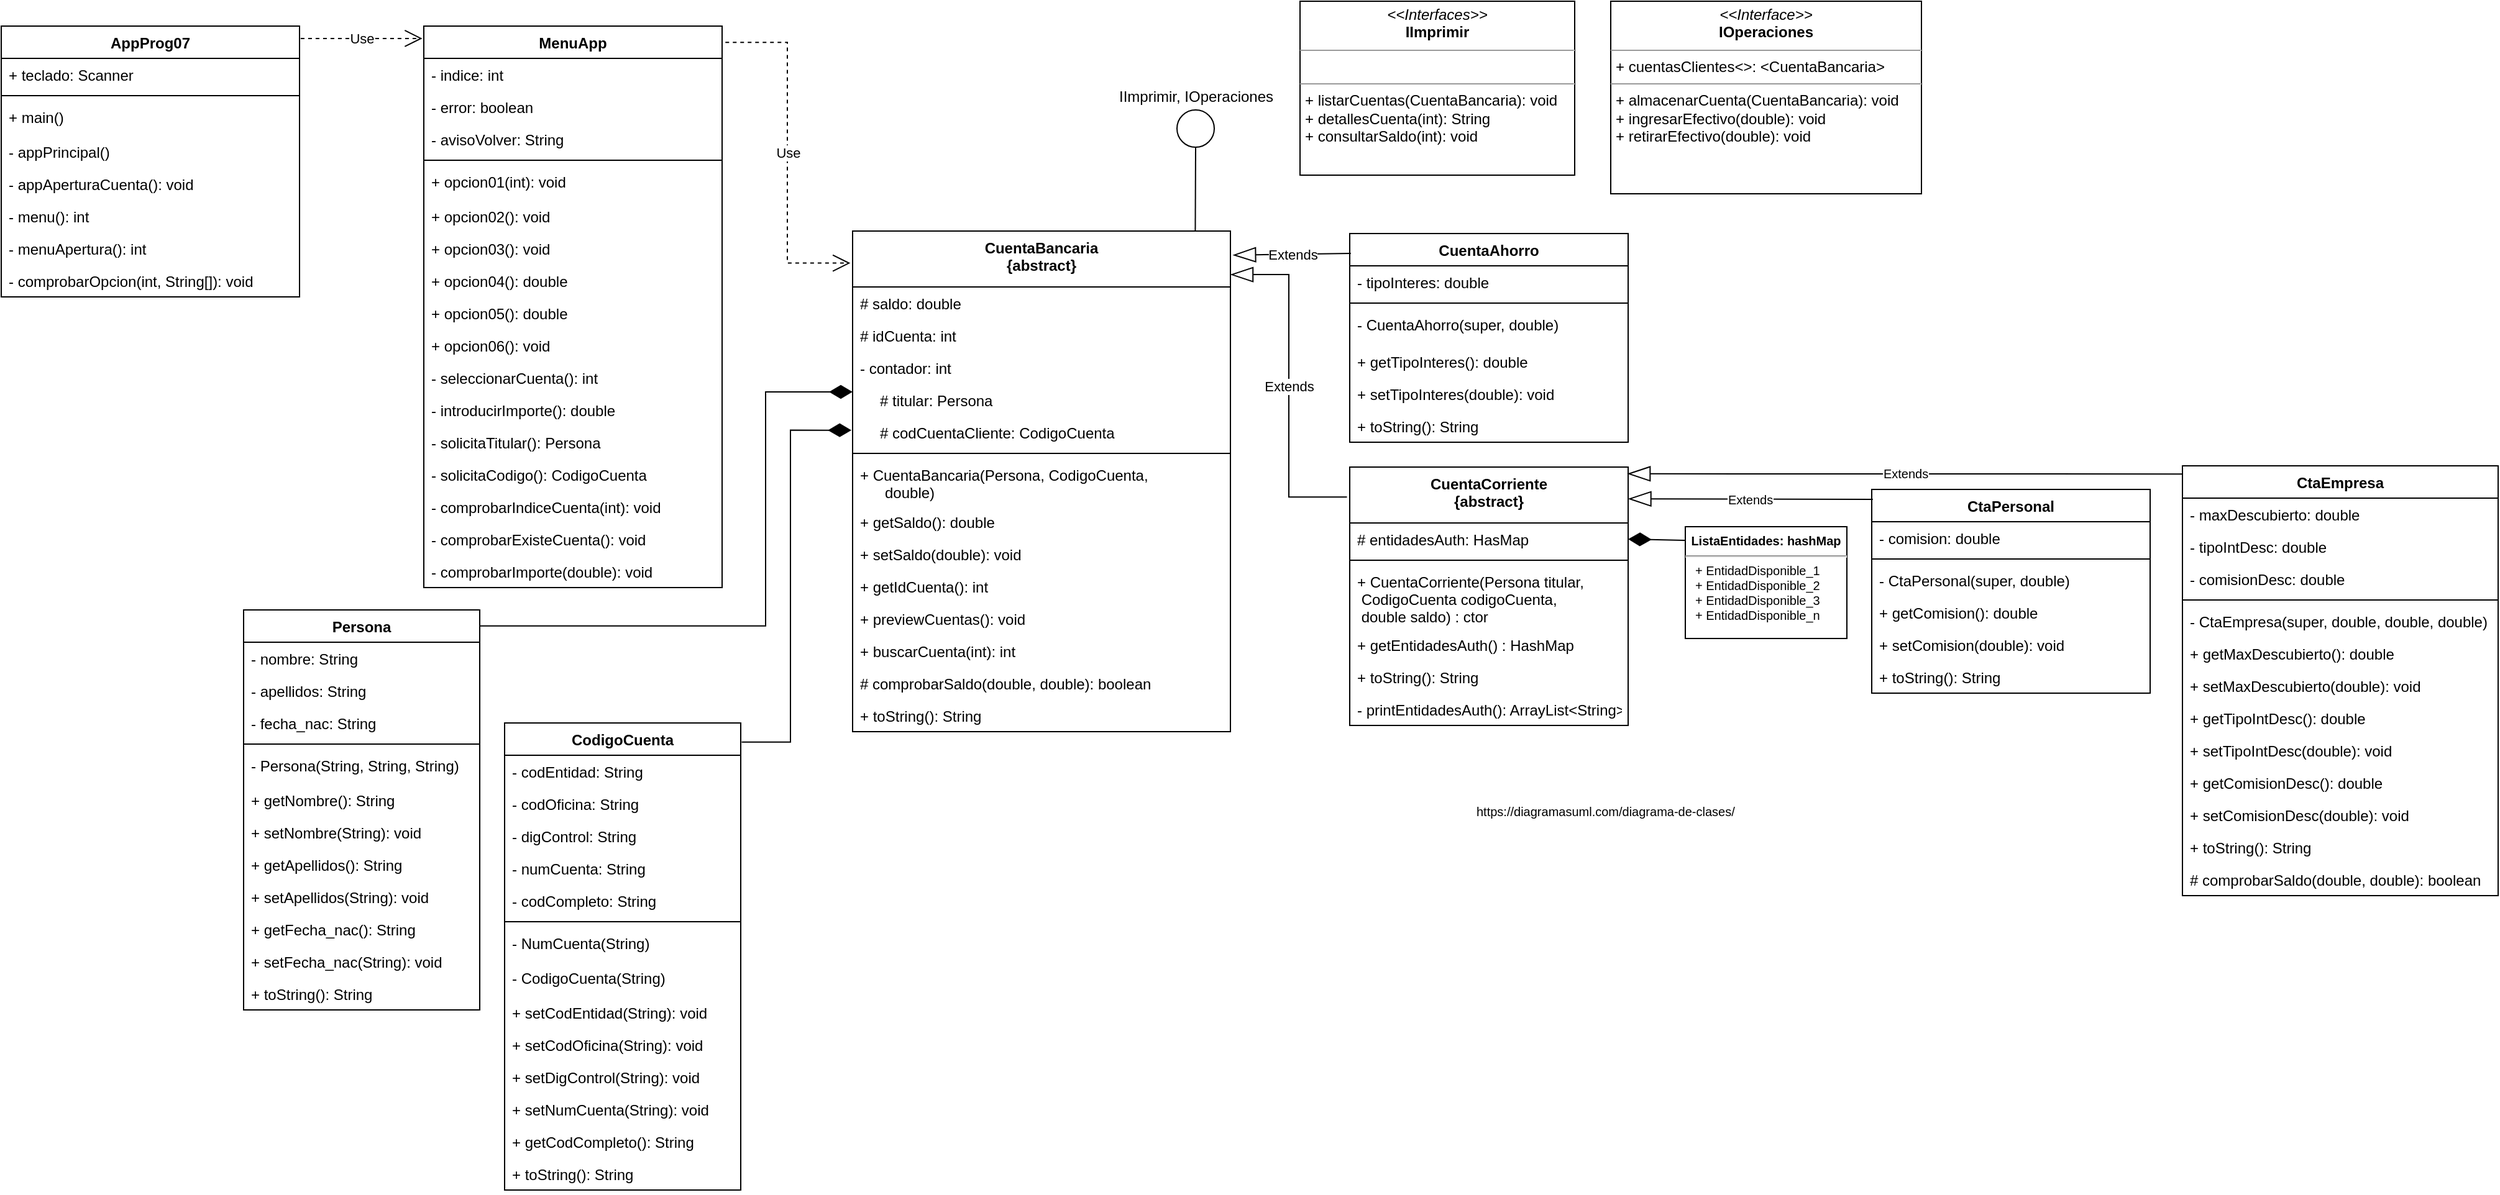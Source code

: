 <mxfile version="14.5.1" type="device"><diagram name="Page-1" id="e7e014a7-5840-1c2e-5031-d8a46d1fe8dd"><mxGraphModel dx="4013" dy="1664" grid="1" gridSize="10" guides="1" tooltips="1" connect="1" arrows="1" fold="1" page="1" pageScale="1" pageWidth="1169" pageHeight="827" background="#ffffff" math="0" shadow="0"><root><mxCell id="0"/><mxCell id="1" parent="0"/><mxCell id="LSFJ8fjVTvzAKtnoxj6n-114" value="" style="orthogonalLoop=1;jettySize=auto;html=1;endArrow=diamondThin;endFill=1;endSize=16;rounded=0;exitX=0.995;exitY=0.04;exitDx=0;exitDy=0;exitPerimeter=0;entryX=0;entryY=0.25;entryDx=0;entryDy=0;edgeStyle=orthogonalEdgeStyle;" parent="1" source="LSFJ8fjVTvzAKtnoxj6n-41" target="LSFJ8fjVTvzAKtnoxj6n-102" edge="1"><mxGeometry relative="1" as="geometry"><Array as="points"><mxPoint x="360" y="523"/><mxPoint x="360" y="335"/></Array></mxGeometry></mxCell><mxCell id="LSFJ8fjVTvzAKtnoxj6n-41" value="Persona" style="swimlane;fontStyle=1;align=center;verticalAlign=top;childLayout=stackLayout;horizontal=1;startSize=26;horizontalStack=0;resizeParent=1;resizeParentMax=0;resizeLast=0;collapsible=1;marginBottom=0;" parent="1" vertex="1"><mxGeometry x="-60" y="510" width="190" height="322" as="geometry"><mxRectangle x="10" y="231" width="190" height="26" as="alternateBounds"/></mxGeometry></mxCell><mxCell id="LSFJ8fjVTvzAKtnoxj6n-42" value="- nombre: String" style="text;strokeColor=none;fillColor=none;align=left;verticalAlign=top;spacingLeft=4;spacingRight=4;overflow=hidden;rotatable=0;points=[[0,0.5],[1,0.5]];portConstraint=eastwest;" parent="LSFJ8fjVTvzAKtnoxj6n-41" vertex="1"><mxGeometry y="26" width="190" height="26" as="geometry"/></mxCell><mxCell id="LSFJ8fjVTvzAKtnoxj6n-45" value="- apellidos: String" style="text;strokeColor=none;fillColor=none;align=left;verticalAlign=top;spacingLeft=4;spacingRight=4;overflow=hidden;rotatable=0;points=[[0,0.5],[1,0.5]];portConstraint=eastwest;" parent="LSFJ8fjVTvzAKtnoxj6n-41" vertex="1"><mxGeometry y="52" width="190" height="26" as="geometry"/></mxCell><mxCell id="LSFJ8fjVTvzAKtnoxj6n-46" value="- fecha_nac: String" style="text;strokeColor=none;fillColor=none;align=left;verticalAlign=top;spacingLeft=4;spacingRight=4;overflow=hidden;rotatable=0;points=[[0,0.5],[1,0.5]];portConstraint=eastwest;" parent="LSFJ8fjVTvzAKtnoxj6n-41" vertex="1"><mxGeometry y="78" width="190" height="26" as="geometry"/></mxCell><mxCell id="LSFJ8fjVTvzAKtnoxj6n-43" value="" style="line;strokeWidth=1;fillColor=none;align=left;verticalAlign=middle;spacingTop=-1;spacingLeft=3;spacingRight=3;rotatable=0;labelPosition=right;points=[];portConstraint=eastwest;" parent="LSFJ8fjVTvzAKtnoxj6n-41" vertex="1"><mxGeometry y="104" width="190" height="8" as="geometry"/></mxCell><mxCell id="LSFJ8fjVTvzAKtnoxj6n-44" value="- Persona(String, String, String)" style="text;strokeColor=none;fillColor=none;align=left;verticalAlign=top;spacingLeft=4;spacingRight=4;overflow=hidden;rotatable=0;points=[[0,0.5],[1,0.5]];portConstraint=eastwest;" parent="LSFJ8fjVTvzAKtnoxj6n-41" vertex="1"><mxGeometry y="112" width="190" height="28" as="geometry"/></mxCell><mxCell id="LSFJ8fjVTvzAKtnoxj6n-51" value="+ getNombre(): String" style="text;strokeColor=none;fillColor=none;align=left;verticalAlign=top;spacingLeft=4;spacingRight=4;overflow=hidden;rotatable=0;points=[[0,0.5],[1,0.5]];portConstraint=eastwest;" parent="LSFJ8fjVTvzAKtnoxj6n-41" vertex="1"><mxGeometry y="140" width="190" height="26" as="geometry"/></mxCell><mxCell id="LSFJ8fjVTvzAKtnoxj6n-52" value="+ setNombre(String): void" style="text;strokeColor=none;fillColor=none;align=left;verticalAlign=top;spacingLeft=4;spacingRight=4;overflow=hidden;rotatable=0;points=[[0,0.5],[1,0.5]];portConstraint=eastwest;" parent="LSFJ8fjVTvzAKtnoxj6n-41" vertex="1"><mxGeometry y="166" width="190" height="26" as="geometry"/></mxCell><mxCell id="LSFJ8fjVTvzAKtnoxj6n-53" value="+ getApellidos(): String" style="text;strokeColor=none;fillColor=none;align=left;verticalAlign=top;spacingLeft=4;spacingRight=4;overflow=hidden;rotatable=0;points=[[0,0.5],[1,0.5]];portConstraint=eastwest;" parent="LSFJ8fjVTvzAKtnoxj6n-41" vertex="1"><mxGeometry y="192" width="190" height="26" as="geometry"/></mxCell><mxCell id="LSFJ8fjVTvzAKtnoxj6n-54" value="+ setApellidos(String): void" style="text;strokeColor=none;fillColor=none;align=left;verticalAlign=top;spacingLeft=4;spacingRight=4;overflow=hidden;rotatable=0;points=[[0,0.5],[1,0.5]];portConstraint=eastwest;" parent="LSFJ8fjVTvzAKtnoxj6n-41" vertex="1"><mxGeometry y="218" width="190" height="26" as="geometry"/></mxCell><mxCell id="LSFJ8fjVTvzAKtnoxj6n-55" value="+ getFecha_nac(): String" style="text;strokeColor=none;fillColor=none;align=left;verticalAlign=top;spacingLeft=4;spacingRight=4;overflow=hidden;rotatable=0;points=[[0,0.5],[1,0.5]];portConstraint=eastwest;" parent="LSFJ8fjVTvzAKtnoxj6n-41" vertex="1"><mxGeometry y="244" width="190" height="26" as="geometry"/></mxCell><mxCell id="LSFJ8fjVTvzAKtnoxj6n-203" value="+ setFecha_nac(String): void" style="text;strokeColor=none;fillColor=none;align=left;verticalAlign=top;spacingLeft=4;spacingRight=4;overflow=hidden;rotatable=0;points=[[0,0.5],[1,0.5]];portConstraint=eastwest;" parent="LSFJ8fjVTvzAKtnoxj6n-41" vertex="1"><mxGeometry y="270" width="190" height="26" as="geometry"/></mxCell><mxCell id="LSFJ8fjVTvzAKtnoxj6n-56" value="+ toString(): String" style="text;strokeColor=none;fillColor=none;align=left;verticalAlign=top;spacingLeft=4;spacingRight=4;overflow=hidden;rotatable=0;points=[[0,0.5],[1,0.5]];portConstraint=eastwest;" parent="LSFJ8fjVTvzAKtnoxj6n-41" vertex="1"><mxGeometry y="296" width="190" height="26" as="geometry"/></mxCell><mxCell id="LSFJ8fjVTvzAKtnoxj6n-49" value="&lt;p style=&quot;margin: 0px ; margin-top: 4px ; text-align: center&quot;&gt;&lt;i&gt;&amp;lt;&amp;lt;Interfaces&amp;gt;&amp;gt;&lt;/i&gt;&lt;br&gt;&lt;b&gt;IImprimir&lt;/b&gt;&lt;/p&gt;&lt;hr size=&quot;1&quot;&gt;&lt;p style=&quot;margin: 0px ; margin-left: 4px&quot;&gt;&lt;br&gt;&lt;/p&gt;&lt;hr size=&quot;1&quot;&gt;&lt;p style=&quot;margin: 0px ; margin-left: 4px&quot;&gt;+ listarCuentas(CuentaBancaria): void&lt;br&gt;+&amp;nbsp;&lt;span style=&quot;font-family: &amp;#34;calibri&amp;#34; , sans-serif&quot;&gt;detallesCuenta(int)&lt;/span&gt;&lt;span&gt;: String&lt;/span&gt;&lt;/p&gt;&lt;p style=&quot;margin: 0px ; margin-left: 4px&quot;&gt;&lt;span&gt;+ consultarSaldo(int): void&lt;/span&gt;&lt;br&gt;&lt;/p&gt;&lt;p style=&quot;margin: 0px ; margin-left: 4px&quot;&gt;&lt;span&gt;&lt;br&gt;&lt;/span&gt;&lt;/p&gt;" style="verticalAlign=top;align=left;overflow=fill;fontSize=12;fontFamily=Helvetica;html=1;" parent="1" vertex="1"><mxGeometry x="790" y="20" width="221" height="140" as="geometry"/></mxCell><mxCell id="LSFJ8fjVTvzAKtnoxj6n-59" value="CuentaBancaria&#10;{abstract}" style="swimlane;fontStyle=1;align=center;verticalAlign=top;childLayout=stackLayout;horizontal=1;startSize=45;horizontalStack=0;resizeParent=1;resizeParentMax=0;resizeLast=0;collapsible=1;marginBottom=0;" parent="1" vertex="1"><mxGeometry x="430" y="205" width="304" height="403" as="geometry"><mxRectangle x="296" y="30" width="120" height="26" as="alternateBounds"/></mxGeometry></mxCell><mxCell id="LSFJ8fjVTvzAKtnoxj6n-64" value="# saldo: double" style="text;strokeColor=none;fillColor=none;align=left;verticalAlign=top;spacingLeft=4;spacingRight=4;overflow=hidden;rotatable=0;points=[[0,0.5],[1,0.5]];portConstraint=eastwest;" parent="LSFJ8fjVTvzAKtnoxj6n-59" vertex="1"><mxGeometry y="45" width="304" height="26" as="geometry"/></mxCell><mxCell id="EA3SRjkmur2Hzo5rxIWg-1" value="# idCuenta: int" style="text;strokeColor=none;fillColor=none;align=left;verticalAlign=top;spacingLeft=4;spacingRight=4;overflow=hidden;rotatable=0;points=[[0,0.5],[1,0.5]];portConstraint=eastwest;" parent="LSFJ8fjVTvzAKtnoxj6n-59" vertex="1"><mxGeometry y="71" width="304" height="26" as="geometry"/></mxCell><mxCell id="EA3SRjkmur2Hzo5rxIWg-3" value="- contador: int" style="text;strokeColor=none;fillColor=none;align=left;verticalAlign=top;spacingLeft=4;spacingRight=4;overflow=hidden;rotatable=0;points=[[0,0.5],[1,0.5]];portConstraint=eastwest;" parent="LSFJ8fjVTvzAKtnoxj6n-59" vertex="1"><mxGeometry y="97" width="304" height="26" as="geometry"/></mxCell><mxCell id="LSFJ8fjVTvzAKtnoxj6n-102" value="# titular: Persona" style="swimlane;fontStyle=0;align=left;verticalAlign=top;childLayout=stackLayout;horizontal=1;startSize=26;horizontalStack=0;resizeParent=1;resizeParentMax=0;resizeLast=0;collapsible=1;marginBottom=0;spacingLeft=20;fillColor=none;strokeColor=none;" parent="LSFJ8fjVTvzAKtnoxj6n-59" vertex="1" collapsed="1"><mxGeometry y="123" width="304" height="26" as="geometry"><mxRectangle y="45" width="304" height="296" as="alternateBounds"/></mxGeometry></mxCell><mxCell id="LSFJ8fjVTvzAKtnoxj6n-103" value="- nombre: String" style="text;strokeColor=none;fillColor=none;align=left;verticalAlign=top;spacingLeft=4;spacingRight=4;overflow=hidden;rotatable=0;points=[[0,0.5],[1,0.5]];portConstraint=eastwest;" parent="LSFJ8fjVTvzAKtnoxj6n-102" vertex="1"><mxGeometry y="26" width="304" height="26" as="geometry"/></mxCell><mxCell id="LSFJ8fjVTvzAKtnoxj6n-104" value="- apellidos: String" style="text;strokeColor=none;fillColor=none;align=left;verticalAlign=top;spacingLeft=4;spacingRight=4;overflow=hidden;rotatable=0;points=[[0,0.5],[1,0.5]];portConstraint=eastwest;" parent="LSFJ8fjVTvzAKtnoxj6n-102" vertex="1"><mxGeometry y="52" width="304" height="26" as="geometry"/></mxCell><mxCell id="LSFJ8fjVTvzAKtnoxj6n-105" value="- fecha_nac: String" style="text;strokeColor=none;fillColor=none;align=left;verticalAlign=top;spacingLeft=4;spacingRight=4;overflow=hidden;rotatable=0;points=[[0,0.5],[1,0.5]];portConstraint=eastwest;" parent="LSFJ8fjVTvzAKtnoxj6n-102" vertex="1"><mxGeometry y="78" width="304" height="26" as="geometry"/></mxCell><mxCell id="LSFJ8fjVTvzAKtnoxj6n-106" value="" style="line;strokeWidth=1;fillColor=none;align=left;verticalAlign=middle;spacingTop=-1;spacingLeft=3;spacingRight=3;rotatable=0;labelPosition=right;points=[];portConstraint=eastwest;" parent="LSFJ8fjVTvzAKtnoxj6n-102" vertex="1"><mxGeometry y="104" width="304" height="8" as="geometry"/></mxCell><mxCell id="LSFJ8fjVTvzAKtnoxj6n-107" value="- Persona(String, String, String)" style="text;strokeColor=none;fillColor=none;align=left;verticalAlign=top;spacingLeft=4;spacingRight=4;overflow=hidden;rotatable=0;points=[[0,0.5],[1,0.5]];portConstraint=eastwest;" parent="LSFJ8fjVTvzAKtnoxj6n-102" vertex="1"><mxGeometry y="112" width="304" height="28" as="geometry"/></mxCell><mxCell id="LSFJ8fjVTvzAKtnoxj6n-108" value="+ getNombre(): String" style="text;strokeColor=none;fillColor=none;align=left;verticalAlign=top;spacingLeft=4;spacingRight=4;overflow=hidden;rotatable=0;points=[[0,0.5],[1,0.5]];portConstraint=eastwest;" parent="LSFJ8fjVTvzAKtnoxj6n-102" vertex="1"><mxGeometry y="140" width="304" height="26" as="geometry"/></mxCell><mxCell id="LSFJ8fjVTvzAKtnoxj6n-109" value="+ setNombre(String): void" style="text;strokeColor=none;fillColor=none;align=left;verticalAlign=top;spacingLeft=4;spacingRight=4;overflow=hidden;rotatable=0;points=[[0,0.5],[1,0.5]];portConstraint=eastwest;" parent="LSFJ8fjVTvzAKtnoxj6n-102" vertex="1"><mxGeometry y="166" width="304" height="26" as="geometry"/></mxCell><mxCell id="LSFJ8fjVTvzAKtnoxj6n-110" value="+ getApellidos(): String" style="text;strokeColor=none;fillColor=none;align=left;verticalAlign=top;spacingLeft=4;spacingRight=4;overflow=hidden;rotatable=0;points=[[0,0.5],[1,0.5]];portConstraint=eastwest;" parent="LSFJ8fjVTvzAKtnoxj6n-102" vertex="1"><mxGeometry y="192" width="304" height="26" as="geometry"/></mxCell><mxCell id="LSFJ8fjVTvzAKtnoxj6n-111" value="+ setApellidos(String): void" style="text;strokeColor=none;fillColor=none;align=left;verticalAlign=top;spacingLeft=4;spacingRight=4;overflow=hidden;rotatable=0;points=[[0,0.5],[1,0.5]];portConstraint=eastwest;" parent="LSFJ8fjVTvzAKtnoxj6n-102" vertex="1"><mxGeometry y="218" width="304" height="26" as="geometry"/></mxCell><mxCell id="LSFJ8fjVTvzAKtnoxj6n-112" value="+ getFecha_nac(): String" style="text;strokeColor=none;fillColor=none;align=left;verticalAlign=top;spacingLeft=4;spacingRight=4;overflow=hidden;rotatable=0;points=[[0,0.5],[1,0.5]];portConstraint=eastwest;" parent="LSFJ8fjVTvzAKtnoxj6n-102" vertex="1"><mxGeometry y="244" width="304" height="26" as="geometry"/></mxCell><mxCell id="LSFJ8fjVTvzAKtnoxj6n-113" value="+ setFecha_nac(String): void" style="text;strokeColor=none;fillColor=none;align=left;verticalAlign=top;spacingLeft=4;spacingRight=4;overflow=hidden;rotatable=0;points=[[0,0.5],[1,0.5]];portConstraint=eastwest;" parent="LSFJ8fjVTvzAKtnoxj6n-102" vertex="1"><mxGeometry y="270" width="304" height="26" as="geometry"/></mxCell><mxCell id="LSFJ8fjVTvzAKtnoxj6n-87" value="# codCuentaCliente: CodigoCuenta" style="swimlane;fontStyle=0;align=left;verticalAlign=top;childLayout=stackLayout;horizontal=1;startSize=26;horizontalStack=0;resizeParent=1;resizeParentMax=0;resizeLast=0;collapsible=1;marginBottom=0;spacingLeft=20;fillColor=none;strokeColor=none;" parent="LSFJ8fjVTvzAKtnoxj6n-59" vertex="1" collapsed="1"><mxGeometry y="149" width="304" height="26" as="geometry"><mxRectangle y="341" width="304" height="350" as="alternateBounds"/></mxGeometry></mxCell><mxCell id="LSFJ8fjVTvzAKtnoxj6n-88" value="- codEntidad: String" style="text;strokeColor=none;fillColor=none;align=left;verticalAlign=top;spacingLeft=4;spacingRight=4;overflow=hidden;rotatable=0;points=[[0,0.5],[1,0.5]];portConstraint=eastwest;" parent="LSFJ8fjVTvzAKtnoxj6n-87" vertex="1"><mxGeometry y="26" width="304" height="26" as="geometry"/></mxCell><mxCell id="LSFJ8fjVTvzAKtnoxj6n-89" value="- codOficina: String" style="text;strokeColor=none;fillColor=none;align=left;verticalAlign=top;spacingLeft=4;spacingRight=4;overflow=hidden;rotatable=0;points=[[0,0.5],[1,0.5]];portConstraint=eastwest;" parent="LSFJ8fjVTvzAKtnoxj6n-87" vertex="1"><mxGeometry y="52" width="304" height="26" as="geometry"/></mxCell><mxCell id="LSFJ8fjVTvzAKtnoxj6n-90" value="- digControl: String" style="text;strokeColor=none;fillColor=none;align=left;verticalAlign=top;spacingLeft=4;spacingRight=4;overflow=hidden;rotatable=0;points=[[0,0.5],[1,0.5]];portConstraint=eastwest;" parent="LSFJ8fjVTvzAKtnoxj6n-87" vertex="1"><mxGeometry y="78" width="304" height="26" as="geometry"/></mxCell><mxCell id="LSFJ8fjVTvzAKtnoxj6n-91" value="- numCuenta: String" style="text;strokeColor=none;fillColor=none;align=left;verticalAlign=top;spacingLeft=4;spacingRight=4;overflow=hidden;rotatable=0;points=[[0,0.5],[1,0.5]];portConstraint=eastwest;" parent="LSFJ8fjVTvzAKtnoxj6n-87" vertex="1"><mxGeometry y="104" width="304" height="26" as="geometry"/></mxCell><mxCell id="LSFJ8fjVTvzAKtnoxj6n-92" value="- codCompleto: String" style="text;strokeColor=none;fillColor=none;align=left;verticalAlign=top;spacingLeft=4;spacingRight=4;overflow=hidden;rotatable=0;points=[[0,0.5],[1,0.5]];portConstraint=eastwest;" parent="LSFJ8fjVTvzAKtnoxj6n-87" vertex="1"><mxGeometry y="130" width="304" height="26" as="geometry"/></mxCell><mxCell id="LSFJ8fjVTvzAKtnoxj6n-93" value="" style="line;strokeWidth=1;fillColor=none;align=left;verticalAlign=middle;spacingTop=-1;spacingLeft=3;spacingRight=3;rotatable=0;labelPosition=right;points=[];portConstraint=eastwest;" parent="LSFJ8fjVTvzAKtnoxj6n-87" vertex="1"><mxGeometry y="156" width="304" height="8" as="geometry"/></mxCell><mxCell id="LSFJ8fjVTvzAKtnoxj6n-94" value="- NumCuenta(String)" style="text;strokeColor=none;fillColor=none;align=left;verticalAlign=top;spacingLeft=4;spacingRight=4;overflow=hidden;rotatable=0;points=[[0,0.5],[1,0.5]];portConstraint=eastwest;fontStyle=0;" parent="LSFJ8fjVTvzAKtnoxj6n-87" vertex="1"><mxGeometry y="164" width="304" height="28" as="geometry"/></mxCell><mxCell id="LSFJ8fjVTvzAKtnoxj6n-95" value="- CodigoCuenta(String)" style="text;strokeColor=none;fillColor=none;align=left;verticalAlign=top;spacingLeft=4;spacingRight=4;overflow=hidden;rotatable=0;points=[[0,0.5],[1,0.5]];portConstraint=eastwest;fontStyle=0;" parent="LSFJ8fjVTvzAKtnoxj6n-87" vertex="1"><mxGeometry y="192" width="304" height="28" as="geometry"/></mxCell><mxCell id="LSFJ8fjVTvzAKtnoxj6n-96" value="+ setCodEntidad(String): void" style="text;strokeColor=none;fillColor=none;align=left;verticalAlign=top;spacingLeft=4;spacingRight=4;overflow=hidden;rotatable=0;points=[[0,0.5],[1,0.5]];portConstraint=eastwest;" parent="LSFJ8fjVTvzAKtnoxj6n-87" vertex="1"><mxGeometry y="220" width="304" height="26" as="geometry"/></mxCell><mxCell id="LSFJ8fjVTvzAKtnoxj6n-97" value="+ setCodOficina(String): void" style="text;strokeColor=none;fillColor=none;align=left;verticalAlign=top;spacingLeft=4;spacingRight=4;overflow=hidden;rotatable=0;points=[[0,0.5],[1,0.5]];portConstraint=eastwest;" parent="LSFJ8fjVTvzAKtnoxj6n-87" vertex="1"><mxGeometry y="246" width="304" height="26" as="geometry"/></mxCell><mxCell id="LSFJ8fjVTvzAKtnoxj6n-98" value="+ setDigControl(String): void" style="text;strokeColor=none;fillColor=none;align=left;verticalAlign=top;spacingLeft=4;spacingRight=4;overflow=hidden;rotatable=0;points=[[0,0.5],[1,0.5]];portConstraint=eastwest;" parent="LSFJ8fjVTvzAKtnoxj6n-87" vertex="1"><mxGeometry y="272" width="304" height="26" as="geometry"/></mxCell><mxCell id="LSFJ8fjVTvzAKtnoxj6n-99" value="+ setNumCuenta(String): void" style="text;strokeColor=none;fillColor=none;align=left;verticalAlign=top;spacingLeft=4;spacingRight=4;overflow=hidden;rotatable=0;points=[[0,0.5],[1,0.5]];portConstraint=eastwest;" parent="LSFJ8fjVTvzAKtnoxj6n-87" vertex="1"><mxGeometry y="298" width="304" height="26" as="geometry"/></mxCell><mxCell id="LSFJ8fjVTvzAKtnoxj6n-100" value="+ getcodCompleto(): String" style="text;strokeColor=none;fillColor=none;align=left;verticalAlign=top;spacingLeft=4;spacingRight=4;overflow=hidden;rotatable=0;points=[[0,0.5],[1,0.5]];portConstraint=eastwest;" parent="LSFJ8fjVTvzAKtnoxj6n-87" vertex="1"><mxGeometry y="324" width="304" height="26" as="geometry"/></mxCell><mxCell id="LSFJ8fjVTvzAKtnoxj6n-61" value="" style="line;strokeWidth=1;fillColor=none;align=left;verticalAlign=middle;spacingTop=-1;spacingLeft=3;spacingRight=3;rotatable=0;labelPosition=right;points=[];portConstraint=eastwest;" parent="LSFJ8fjVTvzAKtnoxj6n-59" vertex="1"><mxGeometry y="175" width="304" height="8" as="geometry"/></mxCell><mxCell id="LSFJ8fjVTvzAKtnoxj6n-62" value="+ CuentaBancaria(Persona, CodigoCuenta,&#10;      double)" style="text;strokeColor=none;fillColor=none;align=left;verticalAlign=top;spacingLeft=4;spacingRight=4;overflow=hidden;rotatable=0;points=[[0,0.5],[1,0.5]];portConstraint=eastwest;" parent="LSFJ8fjVTvzAKtnoxj6n-59" vertex="1"><mxGeometry y="183" width="304" height="38" as="geometry"/></mxCell><mxCell id="LSFJ8fjVTvzAKtnoxj6n-215" value="+ getSaldo(): double" style="text;strokeColor=none;fillColor=none;align=left;verticalAlign=top;spacingLeft=4;spacingRight=4;overflow=hidden;rotatable=0;points=[[0,0.5],[1,0.5]];portConstraint=eastwest;" parent="LSFJ8fjVTvzAKtnoxj6n-59" vertex="1"><mxGeometry y="221" width="304" height="26" as="geometry"/></mxCell><mxCell id="LSFJ8fjVTvzAKtnoxj6n-216" value="+ setSaldo(double): void" style="text;strokeColor=none;fillColor=none;align=left;verticalAlign=top;spacingLeft=4;spacingRight=4;overflow=hidden;rotatable=0;points=[[0,0.5],[1,0.5]];portConstraint=eastwest;" parent="LSFJ8fjVTvzAKtnoxj6n-59" vertex="1"><mxGeometry y="247" width="304" height="26" as="geometry"/></mxCell><mxCell id="EA3SRjkmur2Hzo5rxIWg-4" value="+ getIdCuenta(): int" style="text;strokeColor=none;fillColor=none;align=left;verticalAlign=top;spacingLeft=4;spacingRight=4;overflow=hidden;rotatable=0;points=[[0,0.5],[1,0.5]];portConstraint=eastwest;" parent="LSFJ8fjVTvzAKtnoxj6n-59" vertex="1"><mxGeometry y="273" width="304" height="26" as="geometry"/></mxCell><mxCell id="LSFJ8fjVTvzAKtnoxj6n-205" value="+ previewCuentas(): void" style="text;strokeColor=none;fillColor=none;align=left;verticalAlign=top;spacingLeft=4;spacingRight=4;overflow=hidden;rotatable=0;points=[[0,0.5],[1,0.5]];portConstraint=eastwest;" parent="LSFJ8fjVTvzAKtnoxj6n-59" vertex="1"><mxGeometry y="299" width="304" height="26" as="geometry"/></mxCell><mxCell id="26VvjAMw0CqIf1cdX4zM-1" value="+ buscarCuenta(int): int" style="text;strokeColor=none;fillColor=none;align=left;verticalAlign=top;spacingLeft=4;spacingRight=4;overflow=hidden;rotatable=0;points=[[0,0.5],[1,0.5]];portConstraint=eastwest;" vertex="1" parent="LSFJ8fjVTvzAKtnoxj6n-59"><mxGeometry y="325" width="304" height="26" as="geometry"/></mxCell><mxCell id="26VvjAMw0CqIf1cdX4zM-2" value="# comprobarSaldo(double, double): boolean" style="text;strokeColor=none;fillColor=none;align=left;verticalAlign=top;spacingLeft=4;spacingRight=4;overflow=hidden;rotatable=0;points=[[0,0.5],[1,0.5]];portConstraint=eastwest;" vertex="1" parent="LSFJ8fjVTvzAKtnoxj6n-59"><mxGeometry y="351" width="304" height="26" as="geometry"/></mxCell><mxCell id="26VvjAMw0CqIf1cdX4zM-3" value="+ toString(): String" style="text;strokeColor=none;fillColor=none;align=left;verticalAlign=top;spacingLeft=4;spacingRight=4;overflow=hidden;rotatable=0;points=[[0,0.5],[1,0.5]];portConstraint=eastwest;" vertex="1" parent="LSFJ8fjVTvzAKtnoxj6n-59"><mxGeometry y="377" width="304" height="26" as="geometry"/></mxCell><mxCell id="LSFJ8fjVTvzAKtnoxj6n-101" value="" style="edgeStyle=orthogonalEdgeStyle;orthogonalLoop=1;jettySize=auto;html=1;endArrow=diamondThin;endFill=1;endSize=16;rounded=0;entryX=-0.003;entryY=0.436;entryDx=0;entryDy=0;entryPerimeter=0;exitX=1.004;exitY=0.041;exitDx=0;exitDy=0;exitPerimeter=0;" parent="1" source="LSFJ8fjVTvzAKtnoxj6n-70" target="LSFJ8fjVTvzAKtnoxj6n-87" edge="1"><mxGeometry relative="1" as="geometry"/></mxCell><mxCell id="LSFJ8fjVTvzAKtnoxj6n-70" value="CodigoCuenta" style="swimlane;fontStyle=1;align=center;verticalAlign=top;childLayout=stackLayout;horizontal=1;startSize=26;horizontalStack=0;resizeParent=1;resizeParentMax=0;resizeLast=0;collapsible=1;marginBottom=0;" parent="1" vertex="1"><mxGeometry x="150" y="601" width="190" height="376" as="geometry"><mxRectangle x="220" y="256" width="190" height="26" as="alternateBounds"/></mxGeometry></mxCell><mxCell id="LSFJ8fjVTvzAKtnoxj6n-71" value="- codEntidad: String" style="text;strokeColor=none;fillColor=none;align=left;verticalAlign=top;spacingLeft=4;spacingRight=4;overflow=hidden;rotatable=0;points=[[0,0.5],[1,0.5]];portConstraint=eastwest;" parent="LSFJ8fjVTvzAKtnoxj6n-70" vertex="1"><mxGeometry y="26" width="190" height="26" as="geometry"/></mxCell><mxCell id="LSFJ8fjVTvzAKtnoxj6n-72" value="- codOficina: String" style="text;strokeColor=none;fillColor=none;align=left;verticalAlign=top;spacingLeft=4;spacingRight=4;overflow=hidden;rotatable=0;points=[[0,0.5],[1,0.5]];portConstraint=eastwest;" parent="LSFJ8fjVTvzAKtnoxj6n-70" vertex="1"><mxGeometry y="52" width="190" height="26" as="geometry"/></mxCell><mxCell id="LSFJ8fjVTvzAKtnoxj6n-73" value="- digControl: String" style="text;strokeColor=none;fillColor=none;align=left;verticalAlign=top;spacingLeft=4;spacingRight=4;overflow=hidden;rotatable=0;points=[[0,0.5],[1,0.5]];portConstraint=eastwest;" parent="LSFJ8fjVTvzAKtnoxj6n-70" vertex="1"><mxGeometry y="78" width="190" height="26" as="geometry"/></mxCell><mxCell id="LSFJ8fjVTvzAKtnoxj6n-82" value="- numCuenta: String" style="text;strokeColor=none;fillColor=none;align=left;verticalAlign=top;spacingLeft=4;spacingRight=4;overflow=hidden;rotatable=0;points=[[0,0.5],[1,0.5]];portConstraint=eastwest;" parent="LSFJ8fjVTvzAKtnoxj6n-70" vertex="1"><mxGeometry y="104" width="190" height="26" as="geometry"/></mxCell><mxCell id="LSFJ8fjVTvzAKtnoxj6n-83" value="- codCompleto: String" style="text;strokeColor=none;fillColor=none;align=left;verticalAlign=top;spacingLeft=4;spacingRight=4;overflow=hidden;rotatable=0;points=[[0,0.5],[1,0.5]];portConstraint=eastwest;" parent="LSFJ8fjVTvzAKtnoxj6n-70" vertex="1"><mxGeometry y="130" width="190" height="26" as="geometry"/></mxCell><mxCell id="LSFJ8fjVTvzAKtnoxj6n-74" value="" style="line;strokeWidth=1;fillColor=none;align=left;verticalAlign=middle;spacingTop=-1;spacingLeft=3;spacingRight=3;rotatable=0;labelPosition=right;points=[];portConstraint=eastwest;" parent="LSFJ8fjVTvzAKtnoxj6n-70" vertex="1"><mxGeometry y="156" width="190" height="8" as="geometry"/></mxCell><mxCell id="LSFJ8fjVTvzAKtnoxj6n-75" value="- NumCuenta(String)" style="text;strokeColor=none;fillColor=none;align=left;verticalAlign=top;spacingLeft=4;spacingRight=4;overflow=hidden;rotatable=0;points=[[0,0.5],[1,0.5]];portConstraint=eastwest;fontStyle=0;" parent="LSFJ8fjVTvzAKtnoxj6n-70" vertex="1"><mxGeometry y="164" width="190" height="28" as="geometry"/></mxCell><mxCell id="LSFJ8fjVTvzAKtnoxj6n-84" value="- CodigoCuenta(String)" style="text;strokeColor=none;fillColor=none;align=left;verticalAlign=top;spacingLeft=4;spacingRight=4;overflow=hidden;rotatable=0;points=[[0,0.5],[1,0.5]];portConstraint=eastwest;fontStyle=0;" parent="LSFJ8fjVTvzAKtnoxj6n-70" vertex="1"><mxGeometry y="192" width="190" height="28" as="geometry"/></mxCell><mxCell id="LSFJ8fjVTvzAKtnoxj6n-77" value="+ setCodEntidad(String): void" style="text;strokeColor=none;fillColor=none;align=left;verticalAlign=top;spacingLeft=4;spacingRight=4;overflow=hidden;rotatable=0;points=[[0,0.5],[1,0.5]];portConstraint=eastwest;" parent="LSFJ8fjVTvzAKtnoxj6n-70" vertex="1"><mxGeometry y="220" width="190" height="26" as="geometry"/></mxCell><mxCell id="LSFJ8fjVTvzAKtnoxj6n-79" value="+ setCodOficina(String): void" style="text;strokeColor=none;fillColor=none;align=left;verticalAlign=top;spacingLeft=4;spacingRight=4;overflow=hidden;rotatable=0;points=[[0,0.5],[1,0.5]];portConstraint=eastwest;" parent="LSFJ8fjVTvzAKtnoxj6n-70" vertex="1"><mxGeometry y="246" width="190" height="26" as="geometry"/></mxCell><mxCell id="LSFJ8fjVTvzAKtnoxj6n-81" value="+ setDigControl(String): void" style="text;strokeColor=none;fillColor=none;align=left;verticalAlign=top;spacingLeft=4;spacingRight=4;overflow=hidden;rotatable=0;points=[[0,0.5],[1,0.5]];portConstraint=eastwest;" parent="LSFJ8fjVTvzAKtnoxj6n-70" vertex="1"><mxGeometry y="272" width="190" height="26" as="geometry"/></mxCell><mxCell id="LSFJ8fjVTvzAKtnoxj6n-85" value="+ setNumCuenta(String): void" style="text;strokeColor=none;fillColor=none;align=left;verticalAlign=top;spacingLeft=4;spacingRight=4;overflow=hidden;rotatable=0;points=[[0,0.5],[1,0.5]];portConstraint=eastwest;" parent="LSFJ8fjVTvzAKtnoxj6n-70" vertex="1"><mxGeometry y="298" width="190" height="26" as="geometry"/></mxCell><mxCell id="LSFJ8fjVTvzAKtnoxj6n-204" value="+ getCodCompleto(): String" style="text;strokeColor=none;fillColor=none;align=left;verticalAlign=top;spacingLeft=4;spacingRight=4;overflow=hidden;rotatable=0;points=[[0,0.5],[1,0.5]];portConstraint=eastwest;" parent="LSFJ8fjVTvzAKtnoxj6n-70" vertex="1"><mxGeometry y="324" width="190" height="26" as="geometry"/></mxCell><mxCell id="LSFJ8fjVTvzAKtnoxj6n-86" value="+ toString(): String" style="text;strokeColor=none;fillColor=none;align=left;verticalAlign=top;spacingLeft=4;spacingRight=4;overflow=hidden;rotatable=0;points=[[0,0.5],[1,0.5]];portConstraint=eastwest;" parent="LSFJ8fjVTvzAKtnoxj6n-70" vertex="1"><mxGeometry y="350" width="190" height="26" as="geometry"/></mxCell><mxCell id="LSFJ8fjVTvzAKtnoxj6n-130" value="CuentaCorriente&#10;{abstract}" style="swimlane;fontStyle=1;align=center;verticalAlign=top;childLayout=stackLayout;horizontal=1;startSize=45;horizontalStack=0;resizeParent=1;resizeParentMax=0;resizeLast=0;collapsible=1;marginBottom=0;" parent="1" vertex="1"><mxGeometry x="830" y="395" width="224" height="208" as="geometry"><mxRectangle x="296" y="30" width="120" height="26" as="alternateBounds"/></mxGeometry></mxCell><mxCell id="LSFJ8fjVTvzAKtnoxj6n-157" value="# entidadesAuth: HasMap" style="text;strokeColor=none;fillColor=none;align=left;verticalAlign=top;spacingLeft=4;spacingRight=4;overflow=hidden;rotatable=0;points=[[0,0.5],[1,0.5]];portConstraint=eastwest;" parent="LSFJ8fjVTvzAKtnoxj6n-130" vertex="1"><mxGeometry y="45" width="224" height="26" as="geometry"/></mxCell><mxCell id="LSFJ8fjVTvzAKtnoxj6n-159" value="" style="line;strokeWidth=1;fillColor=none;align=left;verticalAlign=middle;spacingTop=-1;spacingLeft=3;spacingRight=3;rotatable=0;labelPosition=right;points=[];portConstraint=eastwest;" parent="LSFJ8fjVTvzAKtnoxj6n-130" vertex="1"><mxGeometry y="71" width="224" height="8" as="geometry"/></mxCell><mxCell id="LSFJ8fjVTvzAKtnoxj6n-160" value="+ CuentaCorriente(Persona titular,&#10; CodigoCuenta codigoCuenta,&#10; double saldo) : ctor" style="text;strokeColor=none;fillColor=none;align=left;verticalAlign=top;spacingLeft=4;spacingRight=4;overflow=hidden;rotatable=0;points=[[0,0.5],[1,0.5]];portConstraint=eastwest;" parent="LSFJ8fjVTvzAKtnoxj6n-130" vertex="1"><mxGeometry y="79" width="224" height="51" as="geometry"/></mxCell><mxCell id="5mXOfK6ntlxuflU6w2wo-49" value="+ getEntidadesAuth() : HashMap" style="text;strokeColor=none;fillColor=none;align=left;verticalAlign=top;spacingLeft=4;spacingRight=4;overflow=hidden;rotatable=0;points=[[0,0.5],[1,0.5]];portConstraint=eastwest;" parent="LSFJ8fjVTvzAKtnoxj6n-130" vertex="1"><mxGeometry y="130" width="224" height="26" as="geometry"/></mxCell><mxCell id="LSFJ8fjVTvzAKtnoxj6n-161" value="+ toString(): String" style="text;strokeColor=none;fillColor=none;align=left;verticalAlign=top;spacingLeft=4;spacingRight=4;overflow=hidden;rotatable=0;points=[[0,0.5],[1,0.5]];portConstraint=eastwest;" parent="LSFJ8fjVTvzAKtnoxj6n-130" vertex="1"><mxGeometry y="156" width="224" height="26" as="geometry"/></mxCell><mxCell id="5mXOfK6ntlxuflU6w2wo-58" value="- printEntidadesAuth(): ArrayList&lt;String&gt;" style="text;strokeColor=none;fillColor=none;align=left;verticalAlign=top;spacingLeft=4;spacingRight=4;overflow=hidden;rotatable=0;points=[[0,0.5],[1,0.5]];portConstraint=eastwest;fontSize=12;" parent="LSFJ8fjVTvzAKtnoxj6n-130" vertex="1"><mxGeometry y="182" width="224" height="26" as="geometry"/></mxCell><mxCell id="LSFJ8fjVTvzAKtnoxj6n-165" value="CuentaAhorro" style="swimlane;fontStyle=1;align=center;verticalAlign=top;childLayout=stackLayout;horizontal=1;startSize=26;horizontalStack=0;resizeParent=1;resizeParentMax=0;resizeLast=0;collapsible=1;marginBottom=0;" parent="1" vertex="1"><mxGeometry x="830" y="207" width="224" height="168" as="geometry"><mxRectangle x="296" y="30" width="120" height="26" as="alternateBounds"/></mxGeometry></mxCell><mxCell id="LSFJ8fjVTvzAKtnoxj6n-192" value="- tipoInteres: double" style="text;strokeColor=none;fillColor=none;align=left;verticalAlign=top;spacingLeft=4;spacingRight=4;overflow=hidden;rotatable=0;points=[[0,0.5],[1,0.5]];portConstraint=eastwest;" parent="LSFJ8fjVTvzAKtnoxj6n-165" vertex="1"><mxGeometry y="26" width="224" height="26" as="geometry"/></mxCell><mxCell id="LSFJ8fjVTvzAKtnoxj6n-194" value="" style="line;strokeWidth=1;fillColor=none;align=left;verticalAlign=middle;spacingTop=-1;spacingLeft=3;spacingRight=3;rotatable=0;labelPosition=right;points=[];portConstraint=eastwest;" parent="LSFJ8fjVTvzAKtnoxj6n-165" vertex="1"><mxGeometry y="52" width="224" height="8" as="geometry"/></mxCell><mxCell id="LSFJ8fjVTvzAKtnoxj6n-195" value="- CuentaAhorro(super, double)" style="text;strokeColor=none;fillColor=none;align=left;verticalAlign=top;spacingLeft=4;spacingRight=4;overflow=hidden;rotatable=0;points=[[0,0.5],[1,0.5]];portConstraint=eastwest;" parent="LSFJ8fjVTvzAKtnoxj6n-165" vertex="1"><mxGeometry y="60" width="224" height="30" as="geometry"/></mxCell><mxCell id="LSFJ8fjVTvzAKtnoxj6n-202" value="+ getTipoInteres(): double" style="text;strokeColor=none;fillColor=none;align=left;verticalAlign=top;spacingLeft=4;spacingRight=4;overflow=hidden;rotatable=0;points=[[0,0.5],[1,0.5]];portConstraint=eastwest;" parent="LSFJ8fjVTvzAKtnoxj6n-165" vertex="1"><mxGeometry y="90" width="224" height="26" as="geometry"/></mxCell><mxCell id="LSFJ8fjVTvzAKtnoxj6n-196" value="+ setTipoInteres(double): void" style="text;strokeColor=none;fillColor=none;align=left;verticalAlign=top;spacingLeft=4;spacingRight=4;overflow=hidden;rotatable=0;points=[[0,0.5],[1,0.5]];portConstraint=eastwest;" parent="LSFJ8fjVTvzAKtnoxj6n-165" vertex="1"><mxGeometry y="116" width="224" height="26" as="geometry"/></mxCell><mxCell id="5mXOfK6ntlxuflU6w2wo-50" value="+ toString(): String" style="text;fillColor=none;align=left;verticalAlign=top;spacingLeft=4;spacingRight=4;overflow=hidden;rotatable=0;points=[[0,0.5],[1,0.5]];portConstraint=eastwest;strokeWidth=1;perimeterSpacing=0;" parent="LSFJ8fjVTvzAKtnoxj6n-165" vertex="1"><mxGeometry y="142" width="224" height="26" as="geometry"/></mxCell><mxCell id="LSFJ8fjVTvzAKtnoxj6n-217" value="Extends" style="endArrow=none;endSize=16;endFill=0;html=1;strokeColor=#000000;strokeWidth=1;fontColor=#000000;rounded=0;exitX=1;exitY=0.087;exitDx=0;exitDy=0;startArrow=blockThin;startFill=0;startSize=16;exitPerimeter=0;edgeStyle=elbowEdgeStyle;entryX=-0.01;entryY=0.116;entryDx=0;entryDy=0;entryPerimeter=0;" parent="1" source="LSFJ8fjVTvzAKtnoxj6n-59" target="LSFJ8fjVTvzAKtnoxj6n-130" edge="1"><mxGeometry width="160" relative="1" as="geometry"><mxPoint x="600" y="575" as="sourcePoint"/><mxPoint x="830" y="492" as="targetPoint"/></mxGeometry></mxCell><mxCell id="LSFJ8fjVTvzAKtnoxj6n-218" value="Extends" style="endArrow=none;endSize=16;endFill=0;html=1;strokeColor=#000000;strokeWidth=1;fontColor=#000000;rounded=0;elbow=vertical;exitX=1.007;exitY=0.048;exitDx=0;exitDy=0;startArrow=blockThin;startFill=0;startSize=16;exitPerimeter=0;entryX=0.004;entryY=0.095;entryDx=0;entryDy=0;entryPerimeter=0;" parent="1" source="LSFJ8fjVTvzAKtnoxj6n-59" target="LSFJ8fjVTvzAKtnoxj6n-165" edge="1"><mxGeometry width="160" relative="1" as="geometry"><mxPoint x="559.996" y="569.496" as="sourcePoint"/><mxPoint x="830" y="316" as="targetPoint"/></mxGeometry></mxCell><mxCell id="5mXOfK6ntlxuflU6w2wo-5" value="CtaPersonal" style="swimlane;fontStyle=1;align=center;verticalAlign=top;childLayout=stackLayout;horizontal=1;startSize=26;horizontalStack=0;resizeParent=1;resizeParentMax=0;resizeLast=0;collapsible=1;marginBottom=0;" parent="1" vertex="1"><mxGeometry x="1250" y="413" width="224" height="164" as="geometry"><mxRectangle x="296" y="30" width="120" height="26" as="alternateBounds"/></mxGeometry></mxCell><mxCell id="5mXOfK6ntlxuflU6w2wo-6" value="- comision: double" style="text;strokeColor=none;fillColor=none;align=left;verticalAlign=top;spacingLeft=4;spacingRight=4;overflow=hidden;rotatable=0;points=[[0,0.5],[1,0.5]];portConstraint=eastwest;" parent="5mXOfK6ntlxuflU6w2wo-5" vertex="1"><mxGeometry y="26" width="224" height="26" as="geometry"/></mxCell><mxCell id="5mXOfK6ntlxuflU6w2wo-8" value="" style="line;strokeWidth=1;fillColor=none;align=left;verticalAlign=middle;spacingTop=-1;spacingLeft=3;spacingRight=3;rotatable=0;labelPosition=right;points=[];portConstraint=eastwest;" parent="5mXOfK6ntlxuflU6w2wo-5" vertex="1"><mxGeometry y="52" width="224" height="8" as="geometry"/></mxCell><mxCell id="5mXOfK6ntlxuflU6w2wo-9" value="- CtaPersonal(super, double)" style="text;strokeColor=none;fillColor=none;align=left;verticalAlign=top;spacingLeft=4;spacingRight=4;overflow=hidden;rotatable=0;points=[[0,0.5],[1,0.5]];portConstraint=eastwest;" parent="5mXOfK6ntlxuflU6w2wo-5" vertex="1"><mxGeometry y="60" width="224" height="26" as="geometry"/></mxCell><mxCell id="5mXOfK6ntlxuflU6w2wo-10" value="+ getComision(): double" style="text;strokeColor=none;fillColor=none;align=left;verticalAlign=top;spacingLeft=4;spacingRight=4;overflow=hidden;rotatable=0;points=[[0,0.5],[1,0.5]];portConstraint=eastwest;" parent="5mXOfK6ntlxuflU6w2wo-5" vertex="1"><mxGeometry y="86" width="224" height="26" as="geometry"/></mxCell><mxCell id="5mXOfK6ntlxuflU6w2wo-11" value="+ setComision(double): void" style="text;strokeColor=none;fillColor=none;align=left;verticalAlign=top;spacingLeft=4;spacingRight=4;overflow=hidden;rotatable=0;points=[[0,0.5],[1,0.5]];portConstraint=eastwest;" parent="5mXOfK6ntlxuflU6w2wo-5" vertex="1"><mxGeometry y="112" width="224" height="26" as="geometry"/></mxCell><mxCell id="5mXOfK6ntlxuflU6w2wo-12" value="+ toString(): String" style="text;strokeColor=none;fillColor=none;align=left;verticalAlign=top;spacingLeft=4;spacingRight=4;overflow=hidden;rotatable=0;points=[[0,0.5],[1,0.5]];portConstraint=eastwest;" parent="5mXOfK6ntlxuflU6w2wo-5" vertex="1"><mxGeometry y="138" width="224" height="26" as="geometry"/></mxCell><mxCell id="5mXOfK6ntlxuflU6w2wo-14" value="CtaEmpresa" style="swimlane;fontStyle=1;align=center;verticalAlign=top;childLayout=stackLayout;horizontal=1;startSize=26;horizontalStack=0;resizeParent=1;resizeParentMax=0;resizeLast=0;collapsible=1;marginBottom=0;" parent="1" vertex="1"><mxGeometry x="1500" y="394" width="254" height="346" as="geometry"><mxRectangle x="296" y="30" width="120" height="26" as="alternateBounds"/></mxGeometry></mxCell><mxCell id="5mXOfK6ntlxuflU6w2wo-15" value="- maxDescubierto: double" style="text;strokeColor=none;fillColor=none;align=left;verticalAlign=top;spacingLeft=4;spacingRight=4;overflow=hidden;rotatable=0;points=[[0,0.5],[1,0.5]];portConstraint=eastwest;" parent="5mXOfK6ntlxuflU6w2wo-14" vertex="1"><mxGeometry y="26" width="254" height="26" as="geometry"/></mxCell><mxCell id="5mXOfK6ntlxuflU6w2wo-52" value="- tipoIntDesc: double" style="text;strokeColor=none;fillColor=none;align=left;verticalAlign=top;spacingLeft=4;spacingRight=4;overflow=hidden;rotatable=0;points=[[0,0.5],[1,0.5]];portConstraint=eastwest;" parent="5mXOfK6ntlxuflU6w2wo-14" vertex="1"><mxGeometry y="52" width="254" height="26" as="geometry"/></mxCell><mxCell id="5mXOfK6ntlxuflU6w2wo-16" value="- comisionDesc: double" style="text;strokeColor=none;fillColor=none;align=left;verticalAlign=top;spacingLeft=4;spacingRight=4;overflow=hidden;rotatable=0;points=[[0,0.5],[1,0.5]];portConstraint=eastwest;" parent="5mXOfK6ntlxuflU6w2wo-14" vertex="1"><mxGeometry y="78" width="254" height="26" as="geometry"/></mxCell><mxCell id="5mXOfK6ntlxuflU6w2wo-17" value="" style="line;strokeWidth=1;fillColor=none;align=left;verticalAlign=middle;spacingTop=-1;spacingLeft=3;spacingRight=3;rotatable=0;labelPosition=right;points=[];portConstraint=eastwest;" parent="5mXOfK6ntlxuflU6w2wo-14" vertex="1"><mxGeometry y="104" width="254" height="8" as="geometry"/></mxCell><mxCell id="5mXOfK6ntlxuflU6w2wo-18" value="- CtaEmpresa(super, double, double, double)" style="text;strokeColor=none;fillColor=none;align=left;verticalAlign=top;spacingLeft=4;spacingRight=4;overflow=hidden;rotatable=0;points=[[0,0.5],[1,0.5]];portConstraint=eastwest;" parent="5mXOfK6ntlxuflU6w2wo-14" vertex="1"><mxGeometry y="112" width="254" height="26" as="geometry"/></mxCell><mxCell id="5mXOfK6ntlxuflU6w2wo-19" value="+ getMaxDescubierto(): double" style="text;strokeColor=none;fillColor=none;align=left;verticalAlign=top;spacingLeft=4;spacingRight=4;overflow=hidden;rotatable=0;points=[[0,0.5],[1,0.5]];portConstraint=eastwest;" parent="5mXOfK6ntlxuflU6w2wo-14" vertex="1"><mxGeometry y="138" width="254" height="26" as="geometry"/></mxCell><mxCell id="5mXOfK6ntlxuflU6w2wo-54" value="+ setMaxDescubierto(double): void" style="text;strokeColor=none;fillColor=none;align=left;verticalAlign=top;spacingLeft=4;spacingRight=4;overflow=hidden;rotatable=0;points=[[0,0.5],[1,0.5]];portConstraint=eastwest;" parent="5mXOfK6ntlxuflU6w2wo-14" vertex="1"><mxGeometry y="164" width="254" height="26" as="geometry"/></mxCell><mxCell id="5mXOfK6ntlxuflU6w2wo-53" value="+ getTipoIntDesc(): double" style="text;strokeColor=none;fillColor=none;align=left;verticalAlign=top;spacingLeft=4;spacingRight=4;overflow=hidden;rotatable=0;points=[[0,0.5],[1,0.5]];portConstraint=eastwest;" parent="5mXOfK6ntlxuflU6w2wo-14" vertex="1"><mxGeometry y="190" width="254" height="26" as="geometry"/></mxCell><mxCell id="5mXOfK6ntlxuflU6w2wo-56" value="+ setTipoIntDesc(double): void" style="text;strokeColor=none;fillColor=none;align=left;verticalAlign=top;spacingLeft=4;spacingRight=4;overflow=hidden;rotatable=0;points=[[0,0.5],[1,0.5]];portConstraint=eastwest;" parent="5mXOfK6ntlxuflU6w2wo-14" vertex="1"><mxGeometry y="216" width="254" height="26" as="geometry"/></mxCell><mxCell id="5mXOfK6ntlxuflU6w2wo-55" value="+ getComisionDesc(): double" style="text;strokeColor=none;fillColor=none;align=left;verticalAlign=top;spacingLeft=4;spacingRight=4;overflow=hidden;rotatable=0;points=[[0,0.5],[1,0.5]];portConstraint=eastwest;" parent="5mXOfK6ntlxuflU6w2wo-14" vertex="1"><mxGeometry y="242" width="254" height="26" as="geometry"/></mxCell><mxCell id="5mXOfK6ntlxuflU6w2wo-20" value="+ setComisionDesc(double): void" style="text;strokeColor=none;fillColor=none;align=left;verticalAlign=top;spacingLeft=4;spacingRight=4;overflow=hidden;rotatable=0;points=[[0,0.5],[1,0.5]];portConstraint=eastwest;" parent="5mXOfK6ntlxuflU6w2wo-14" vertex="1"><mxGeometry y="268" width="254" height="26" as="geometry"/></mxCell><mxCell id="5mXOfK6ntlxuflU6w2wo-21" value="+ toString(): String" style="text;strokeColor=none;fillColor=none;align=left;verticalAlign=top;spacingLeft=4;spacingRight=4;overflow=hidden;rotatable=0;points=[[0,0.5],[1,0.5]];portConstraint=eastwest;" parent="5mXOfK6ntlxuflU6w2wo-14" vertex="1"><mxGeometry y="294" width="254" height="26" as="geometry"/></mxCell><mxCell id="-ZjnHrec7JzRHPd6Sdyi-7" value="# comprobarSaldo(double, double): boolean" style="text;strokeColor=none;fillColor=none;align=left;verticalAlign=top;spacingLeft=4;spacingRight=4;overflow=hidden;rotatable=0;points=[[0,0.5],[1,0.5]];portConstraint=eastwest;" parent="5mXOfK6ntlxuflU6w2wo-14" vertex="1"><mxGeometry y="320" width="254" height="26" as="geometry"/></mxCell><mxCell id="5mXOfK6ntlxuflU6w2wo-32" value="Extends" style="endArrow=blockThin;endSize=16;endFill=0;html=1;fontSize=10;elbow=vertical;rounded=0;entryX=0.998;entryY=0.026;entryDx=0;entryDy=0;entryPerimeter=0;exitX=-0.001;exitY=0.019;exitDx=0;exitDy=0;exitPerimeter=0;" parent="1" source="5mXOfK6ntlxuflU6w2wo-14" edge="1"><mxGeometry width="160" relative="1" as="geometry"><mxPoint x="1560" y="406" as="sourcePoint"/><mxPoint x="1053.552" y="400.408" as="targetPoint"/></mxGeometry></mxCell><mxCell id="5mXOfK6ntlxuflU6w2wo-33" value="Extends" style="endArrow=blockThin;endSize=16;endFill=0;html=1;strokeColor=#000000;fontSize=10;elbow=vertical;rounded=0;entryX=1.001;entryY=0.123;entryDx=0;entryDy=0;entryPerimeter=0;exitX=0.004;exitY=0.049;exitDx=0;exitDy=0;exitPerimeter=0;" parent="1" source="5mXOfK6ntlxuflU6w2wo-5" target="LSFJ8fjVTvzAKtnoxj6n-130" edge="1"><mxGeometry width="160" relative="1" as="geometry"><mxPoint x="1300" y="421" as="sourcePoint"/><mxPoint x="971" y="650" as="targetPoint"/></mxGeometry></mxCell><mxCell id="5mXOfK6ntlxuflU6w2wo-42" value="&lt;p style=&quot;margin: 0px ; margin-top: 6px ; text-align: center&quot;&gt;&lt;b&gt;ListaEntidades: hashMap&lt;/b&gt;&lt;/p&gt;&lt;hr&gt;&lt;p style=&quot;margin: 0px ; margin-left: 8px&quot;&gt;+ EntidadDisponible_1&lt;/p&gt;&lt;p style=&quot;margin: 0px ; margin-left: 8px&quot;&gt;+ EntidadDisponible_2&lt;br&gt;&lt;/p&gt;&lt;p style=&quot;margin: 0px ; margin-left: 8px&quot;&gt;+ EntidadDisponible_3&lt;br&gt;&lt;/p&gt;&lt;p style=&quot;margin: 0px ; margin-left: 8px&quot;&gt;+ EntidadDisponible_n&lt;/p&gt;" style="align=left;overflow=fill;html=1;dropTarget=0;fontSize=10;" parent="1" vertex="1"><mxGeometry x="1100" y="443" width="130" height="90" as="geometry"/></mxCell><mxCell id="5mXOfK6ntlxuflU6w2wo-47" value="" style="endArrow=none;endFill=0;endSize=16;html=1;strokeColor=#000000;fontSize=10;entryX=-0.004;entryY=0.122;entryDx=0;entryDy=0;entryPerimeter=0;exitX=1;exitY=0.5;exitDx=0;exitDy=0;startSize=16;startArrow=diamondThin;startFill=1;" parent="1" source="LSFJ8fjVTvzAKtnoxj6n-157" target="5mXOfK6ntlxuflU6w2wo-42" edge="1"><mxGeometry width="160" relative="1" as="geometry"><mxPoint x="1050" y="470" as="sourcePoint"/><mxPoint x="1210" y="470" as="targetPoint"/></mxGeometry></mxCell><UserObject label="https://diagramasuml.com/diagrama-de-clases/" link="https://diagramasuml.com/diagrama-de-clases/" id="5mXOfK6ntlxuflU6w2wo-51"><mxCell style="text;whiteSpace=wrap;html=1;fontSize=10;" parent="1" vertex="1"><mxGeometry x="930" y="660" width="230" height="30" as="geometry"/></mxCell></UserObject><mxCell id="R7W876IV6IfGvtvu4JHe-2" value="&lt;p style=&quot;margin: 0px ; margin-top: 4px ; text-align: center&quot;&gt;&lt;i&gt;&amp;lt;&amp;lt;Interface&amp;gt;&amp;gt;&lt;/i&gt;&lt;br&gt;&lt;b&gt;IOperaciones&lt;/b&gt;&lt;/p&gt;&lt;hr size=&quot;1&quot;&gt;&lt;p style=&quot;margin: 0px ; margin-left: 4px&quot;&gt;+ cuentasClientes&amp;lt;&amp;gt;: &amp;lt;CuentaBancaria&amp;gt;&lt;/p&gt;&lt;hr size=&quot;1&quot;&gt;&lt;p style=&quot;margin: 0px ; margin-left: 4px&quot;&gt;&lt;span style=&quot;font-family: &amp;#34;helvetica&amp;#34;&quot;&gt;+ almacenarCuenta(CuentaBancaria): void&lt;/span&gt;&lt;br&gt;&lt;/p&gt;&lt;p style=&quot;margin: 0px ; margin-left: 4px&quot;&gt;&lt;span style=&quot;font-family: &amp;#34;helvetica&amp;#34;&quot;&gt;+ ingresarEfectivo(double): void&lt;/span&gt;&lt;br&gt;&lt;/p&gt;&lt;p style=&quot;margin: 0px ; margin-left: 4px&quot;&gt;&lt;span style=&quot;font-family: &amp;#34;helvetica&amp;#34;&quot;&gt;+ retirarEfectivo(double): void&lt;/span&gt;&lt;/p&gt;" style="verticalAlign=top;align=left;overflow=fill;fontSize=12;fontFamily=Helvetica;html=1;" parent="1" vertex="1"><mxGeometry x="1040" y="20" width="250" height="155" as="geometry"/></mxCell><mxCell id="26VvjAMw0CqIf1cdX4zM-6" value="" style="ellipse;html=1;" vertex="1" parent="1"><mxGeometry x="691" y="107.5" width="30" height="30" as="geometry"/></mxCell><mxCell id="26VvjAMw0CqIf1cdX4zM-7" value="" style="endArrow=none;html=1;rounded=0;align=center;verticalAlign=top;endFill=0;labelBackgroundColor=none;endSize=6;entryX=0.907;entryY=0;entryDx=0;entryDy=0;entryPerimeter=0;" edge="1" source="26VvjAMw0CqIf1cdX4zM-6" parent="1" target="LSFJ8fjVTvzAKtnoxj6n-59"><mxGeometry relative="1" as="geometry"><mxPoint x="410" y="175" as="targetPoint"/></mxGeometry></mxCell><mxCell id="26VvjAMw0CqIf1cdX4zM-9" value="IImprimir, IOperaciones" style="text;html=1;align=center;" vertex="1" parent="1"><mxGeometry x="606" y="82.5" width="200" height="25" as="geometry"/></mxCell><mxCell id="26VvjAMw0CqIf1cdX4zM-19" value="MenuApp" style="swimlane;fontStyle=1;align=center;verticalAlign=top;childLayout=stackLayout;horizontal=1;startSize=26;horizontalStack=0;resizeParent=1;resizeParentMax=0;resizeLast=0;collapsible=1;marginBottom=0;" vertex="1" parent="1"><mxGeometry x="85" y="40" width="240" height="452" as="geometry"><mxRectangle x="10" y="231" width="190" height="26" as="alternateBounds"/></mxGeometry></mxCell><mxCell id="26VvjAMw0CqIf1cdX4zM-20" value="- indice: int" style="text;strokeColor=none;fillColor=none;align=left;verticalAlign=top;spacingLeft=4;spacingRight=4;overflow=hidden;rotatable=0;points=[[0,0.5],[1,0.5]];portConstraint=eastwest;" vertex="1" parent="26VvjAMw0CqIf1cdX4zM-19"><mxGeometry y="26" width="240" height="26" as="geometry"/></mxCell><mxCell id="26VvjAMw0CqIf1cdX4zM-53" value="- error: boolean" style="text;strokeColor=none;fillColor=none;align=left;verticalAlign=top;spacingLeft=4;spacingRight=4;overflow=hidden;rotatable=0;points=[[0,0.5],[1,0.5]];portConstraint=eastwest;" vertex="1" parent="26VvjAMw0CqIf1cdX4zM-19"><mxGeometry y="52" width="240" height="26" as="geometry"/></mxCell><mxCell id="26VvjAMw0CqIf1cdX4zM-21" value="- avisoVolver: String" style="text;strokeColor=none;fillColor=none;align=left;verticalAlign=top;spacingLeft=4;spacingRight=4;overflow=hidden;rotatable=0;points=[[0,0.5],[1,0.5]];portConstraint=eastwest;" vertex="1" parent="26VvjAMw0CqIf1cdX4zM-19"><mxGeometry y="78" width="240" height="26" as="geometry"/></mxCell><mxCell id="26VvjAMw0CqIf1cdX4zM-23" value="" style="line;strokeWidth=1;fillColor=none;align=left;verticalAlign=middle;spacingTop=-1;spacingLeft=3;spacingRight=3;rotatable=0;labelPosition=right;points=[];portConstraint=eastwest;" vertex="1" parent="26VvjAMw0CqIf1cdX4zM-19"><mxGeometry y="104" width="240" height="8" as="geometry"/></mxCell><mxCell id="26VvjAMw0CqIf1cdX4zM-24" value="+ opcion01(int): void" style="text;strokeColor=none;fillColor=none;align=left;verticalAlign=top;spacingLeft=4;spacingRight=4;overflow=hidden;rotatable=0;points=[[0,0.5],[1,0.5]];portConstraint=eastwest;" vertex="1" parent="26VvjAMw0CqIf1cdX4zM-19"><mxGeometry y="112" width="240" height="28" as="geometry"/></mxCell><mxCell id="26VvjAMw0CqIf1cdX4zM-25" value="+ opcion02(): void" style="text;strokeColor=none;fillColor=none;align=left;verticalAlign=top;spacingLeft=4;spacingRight=4;overflow=hidden;rotatable=0;points=[[0,0.5],[1,0.5]];portConstraint=eastwest;" vertex="1" parent="26VvjAMw0CqIf1cdX4zM-19"><mxGeometry y="140" width="240" height="26" as="geometry"/></mxCell><mxCell id="26VvjAMw0CqIf1cdX4zM-52" value="+ opcion03(): void" style="text;strokeColor=none;fillColor=none;align=left;verticalAlign=top;spacingLeft=4;spacingRight=4;overflow=hidden;rotatable=0;points=[[0,0.5],[1,0.5]];portConstraint=eastwest;" vertex="1" parent="26VvjAMw0CqIf1cdX4zM-19"><mxGeometry y="166" width="240" height="26" as="geometry"/></mxCell><mxCell id="26VvjAMw0CqIf1cdX4zM-26" value="+ opcion04(): double" style="text;strokeColor=none;fillColor=none;align=left;verticalAlign=top;spacingLeft=4;spacingRight=4;overflow=hidden;rotatable=0;points=[[0,0.5],[1,0.5]];portConstraint=eastwest;" vertex="1" parent="26VvjAMw0CqIf1cdX4zM-19"><mxGeometry y="192" width="240" height="26" as="geometry"/></mxCell><mxCell id="26VvjAMw0CqIf1cdX4zM-27" value="+ opcion05(): double" style="text;strokeColor=none;fillColor=none;align=left;verticalAlign=top;spacingLeft=4;spacingRight=4;overflow=hidden;rotatable=0;points=[[0,0.5],[1,0.5]];portConstraint=eastwest;" vertex="1" parent="26VvjAMw0CqIf1cdX4zM-19"><mxGeometry y="218" width="240" height="26" as="geometry"/></mxCell><mxCell id="26VvjAMw0CqIf1cdX4zM-28" value="+ opcion06(): void" style="text;strokeColor=none;fillColor=none;align=left;verticalAlign=top;spacingLeft=4;spacingRight=4;overflow=hidden;rotatable=0;points=[[0,0.5],[1,0.5]];portConstraint=eastwest;" vertex="1" parent="26VvjAMw0CqIf1cdX4zM-19"><mxGeometry y="244" width="240" height="26" as="geometry"/></mxCell><mxCell id="26VvjAMw0CqIf1cdX4zM-29" value="- seleccionarCuenta(): int" style="text;strokeColor=none;fillColor=none;align=left;verticalAlign=top;spacingLeft=4;spacingRight=4;overflow=hidden;rotatable=0;points=[[0,0.5],[1,0.5]];portConstraint=eastwest;" vertex="1" parent="26VvjAMw0CqIf1cdX4zM-19"><mxGeometry y="270" width="240" height="26" as="geometry"/></mxCell><mxCell id="26VvjAMw0CqIf1cdX4zM-30" value="- introducirImporte(): double" style="text;strokeColor=none;fillColor=none;align=left;verticalAlign=top;spacingLeft=4;spacingRight=4;overflow=hidden;rotatable=0;points=[[0,0.5],[1,0.5]];portConstraint=eastwest;" vertex="1" parent="26VvjAMw0CqIf1cdX4zM-19"><mxGeometry y="296" width="240" height="26" as="geometry"/></mxCell><mxCell id="26VvjAMw0CqIf1cdX4zM-31" value="- solicitaTitular(): Persona" style="text;strokeColor=none;fillColor=none;align=left;verticalAlign=top;spacingLeft=4;spacingRight=4;overflow=hidden;rotatable=0;points=[[0,0.5],[1,0.5]];portConstraint=eastwest;" vertex="1" parent="26VvjAMw0CqIf1cdX4zM-19"><mxGeometry y="322" width="240" height="26" as="geometry"/></mxCell><mxCell id="26VvjAMw0CqIf1cdX4zM-32" value="- solicitaCodigo(): CodigoCuenta" style="text;strokeColor=none;fillColor=none;align=left;verticalAlign=top;spacingLeft=4;spacingRight=4;overflow=hidden;rotatable=0;points=[[0,0.5],[1,0.5]];portConstraint=eastwest;" vertex="1" parent="26VvjAMw0CqIf1cdX4zM-19"><mxGeometry y="348" width="240" height="26" as="geometry"/></mxCell><mxCell id="26VvjAMw0CqIf1cdX4zM-33" value="- comprobarIndiceCuenta(int): void" style="text;strokeColor=none;fillColor=none;align=left;verticalAlign=top;spacingLeft=4;spacingRight=4;overflow=hidden;rotatable=0;points=[[0,0.5],[1,0.5]];portConstraint=eastwest;" vertex="1" parent="26VvjAMw0CqIf1cdX4zM-19"><mxGeometry y="374" width="240" height="26" as="geometry"/></mxCell><mxCell id="26VvjAMw0CqIf1cdX4zM-34" value="- comprobarExisteCuenta(): void" style="text;strokeColor=none;fillColor=none;align=left;verticalAlign=top;spacingLeft=4;spacingRight=4;overflow=hidden;rotatable=0;points=[[0,0.5],[1,0.5]];portConstraint=eastwest;" vertex="1" parent="26VvjAMw0CqIf1cdX4zM-19"><mxGeometry y="400" width="240" height="26" as="geometry"/></mxCell><mxCell id="26VvjAMw0CqIf1cdX4zM-35" value="- comprobarImporte(double): void" style="text;strokeColor=none;fillColor=none;align=left;verticalAlign=top;spacingLeft=4;spacingRight=4;overflow=hidden;rotatable=0;points=[[0,0.5],[1,0.5]];portConstraint=eastwest;" vertex="1" parent="26VvjAMw0CqIf1cdX4zM-19"><mxGeometry y="426" width="240" height="26" as="geometry"/></mxCell><mxCell id="26VvjAMw0CqIf1cdX4zM-36" value="AppProg07" style="swimlane;fontStyle=1;align=center;verticalAlign=top;childLayout=stackLayout;horizontal=1;startSize=26;horizontalStack=0;resizeParent=1;resizeParentMax=0;resizeLast=0;collapsible=1;marginBottom=0;" vertex="1" parent="1"><mxGeometry x="-255" y="40" width="240" height="218" as="geometry"><mxRectangle x="10" y="231" width="190" height="26" as="alternateBounds"/></mxGeometry></mxCell><mxCell id="26VvjAMw0CqIf1cdX4zM-37" value="+ teclado: Scanner" style="text;strokeColor=none;fillColor=none;align=left;verticalAlign=top;spacingLeft=4;spacingRight=4;overflow=hidden;rotatable=0;points=[[0,0.5],[1,0.5]];portConstraint=eastwest;" vertex="1" parent="26VvjAMw0CqIf1cdX4zM-36"><mxGeometry y="26" width="240" height="26" as="geometry"/></mxCell><mxCell id="26VvjAMw0CqIf1cdX4zM-39" value="" style="line;strokeWidth=1;fillColor=none;align=left;verticalAlign=middle;spacingTop=-1;spacingLeft=3;spacingRight=3;rotatable=0;labelPosition=right;points=[];portConstraint=eastwest;" vertex="1" parent="26VvjAMw0CqIf1cdX4zM-36"><mxGeometry y="52" width="240" height="8" as="geometry"/></mxCell><mxCell id="26VvjAMw0CqIf1cdX4zM-40" value="+ main()" style="text;strokeColor=none;fillColor=none;align=left;verticalAlign=top;spacingLeft=4;spacingRight=4;overflow=hidden;rotatable=0;points=[[0,0.5],[1,0.5]];portConstraint=eastwest;" vertex="1" parent="26VvjAMw0CqIf1cdX4zM-36"><mxGeometry y="60" width="240" height="28" as="geometry"/></mxCell><mxCell id="26VvjAMw0CqIf1cdX4zM-41" value="- appPrincipal()" style="text;strokeColor=none;fillColor=none;align=left;verticalAlign=top;spacingLeft=4;spacingRight=4;overflow=hidden;rotatable=0;points=[[0,0.5],[1,0.5]];portConstraint=eastwest;" vertex="1" parent="26VvjAMw0CqIf1cdX4zM-36"><mxGeometry y="88" width="240" height="26" as="geometry"/></mxCell><mxCell id="26VvjAMw0CqIf1cdX4zM-42" value="- appAperturaCuenta(): void" style="text;strokeColor=none;fillColor=none;align=left;verticalAlign=top;spacingLeft=4;spacingRight=4;overflow=hidden;rotatable=0;points=[[0,0.5],[1,0.5]];portConstraint=eastwest;" vertex="1" parent="26VvjAMw0CqIf1cdX4zM-36"><mxGeometry y="114" width="240" height="26" as="geometry"/></mxCell><mxCell id="26VvjAMw0CqIf1cdX4zM-43" value="- menu(): int" style="text;strokeColor=none;fillColor=none;align=left;verticalAlign=top;spacingLeft=4;spacingRight=4;overflow=hidden;rotatable=0;points=[[0,0.5],[1,0.5]];portConstraint=eastwest;" vertex="1" parent="26VvjAMw0CqIf1cdX4zM-36"><mxGeometry y="140" width="240" height="26" as="geometry"/></mxCell><mxCell id="26VvjAMw0CqIf1cdX4zM-44" value="- menuApertura(): int" style="text;strokeColor=none;fillColor=none;align=left;verticalAlign=top;spacingLeft=4;spacingRight=4;overflow=hidden;rotatable=0;points=[[0,0.5],[1,0.5]];portConstraint=eastwest;" vertex="1" parent="26VvjAMw0CqIf1cdX4zM-36"><mxGeometry y="166" width="240" height="26" as="geometry"/></mxCell><mxCell id="26VvjAMw0CqIf1cdX4zM-45" value="- comprobarOpcion(int, String[]): void" style="text;strokeColor=none;fillColor=none;align=left;verticalAlign=top;spacingLeft=4;spacingRight=4;overflow=hidden;rotatable=0;points=[[0,0.5],[1,0.5]];portConstraint=eastwest;" vertex="1" parent="26VvjAMw0CqIf1cdX4zM-36"><mxGeometry y="192" width="240" height="26" as="geometry"/></mxCell><mxCell id="26VvjAMw0CqIf1cdX4zM-54" value="Use" style="endArrow=open;endSize=12;dashed=1;html=1;exitX=1.004;exitY=0.046;exitDx=0;exitDy=0;exitPerimeter=0;entryX=-0.005;entryY=0.022;entryDx=0;entryDy=0;entryPerimeter=0;" edge="1" parent="1" source="26VvjAMw0CqIf1cdX4zM-36" target="26VvjAMw0CqIf1cdX4zM-19"><mxGeometry width="160" relative="1" as="geometry"><mxPoint x="-460" y="290" as="sourcePoint"/><mxPoint x="-380" y="292" as="targetPoint"/></mxGeometry></mxCell><mxCell id="26VvjAMw0CqIf1cdX4zM-55" value="Use" style="endArrow=open;endSize=12;dashed=1;html=1;exitX=1.011;exitY=0.029;exitDx=0;exitDy=0;exitPerimeter=0;entryX=-0.006;entryY=0.064;entryDx=0;entryDy=0;entryPerimeter=0;edgeStyle=orthogonalEdgeStyle;rounded=0;" edge="1" parent="1" source="26VvjAMw0CqIf1cdX4zM-19" target="LSFJ8fjVTvzAKtnoxj6n-59"><mxGeometry width="160" relative="1" as="geometry"><mxPoint x="-110" y="280" as="sourcePoint"/><mxPoint x="50" y="280" as="targetPoint"/></mxGeometry></mxCell><mxCell id="26VvjAMw0CqIf1cdX4zM-56" style="edgeStyle=none;rounded=0;orthogonalLoop=1;jettySize=auto;html=1;exitX=1;exitY=0.5;exitDx=0;exitDy=0;endArrow=none;endFill=0;" edge="1" parent="1" source="5mXOfK6ntlxuflU6w2wo-42" target="5mXOfK6ntlxuflU6w2wo-42"><mxGeometry relative="1" as="geometry"/></mxCell></root></mxGraphModel></diagram></mxfile>